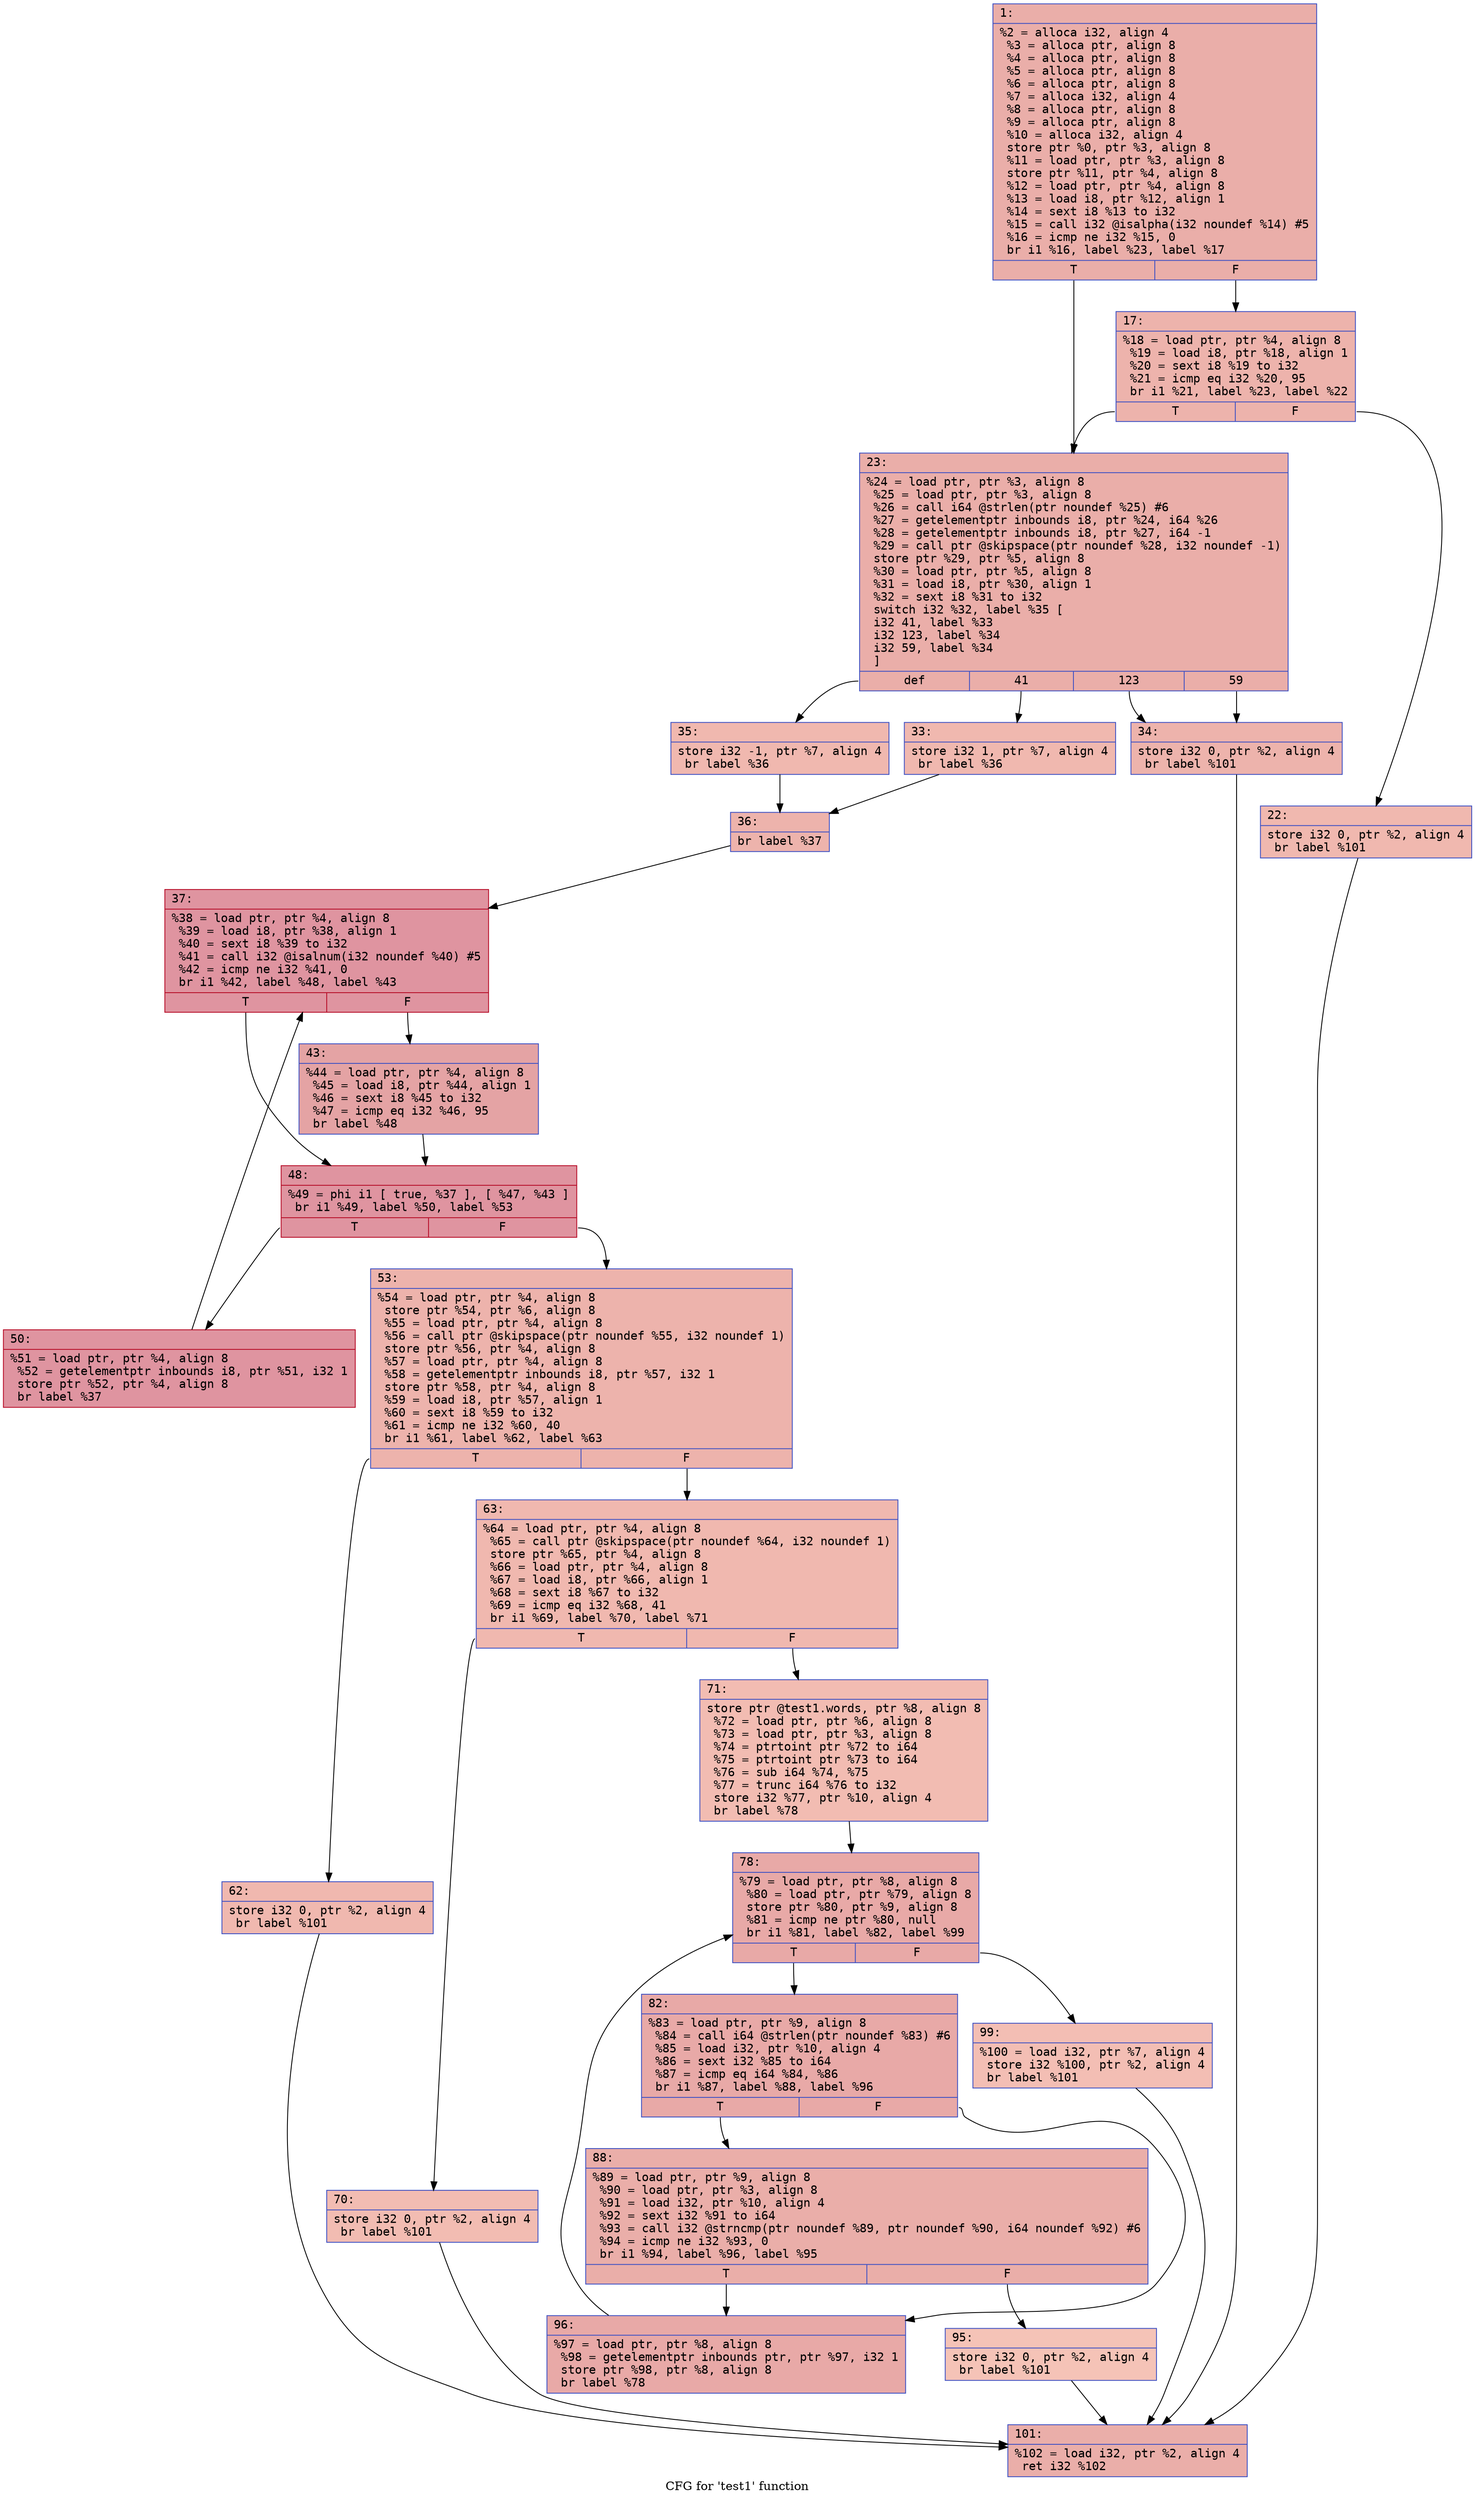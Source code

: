 digraph "CFG for 'test1' function" {
	label="CFG for 'test1' function";

	Node0x600000f0af30 [shape=record,color="#3d50c3ff", style=filled, fillcolor="#d0473d70" fontname="Courier",label="{1:\l|  %2 = alloca i32, align 4\l  %3 = alloca ptr, align 8\l  %4 = alloca ptr, align 8\l  %5 = alloca ptr, align 8\l  %6 = alloca ptr, align 8\l  %7 = alloca i32, align 4\l  %8 = alloca ptr, align 8\l  %9 = alloca ptr, align 8\l  %10 = alloca i32, align 4\l  store ptr %0, ptr %3, align 8\l  %11 = load ptr, ptr %3, align 8\l  store ptr %11, ptr %4, align 8\l  %12 = load ptr, ptr %4, align 8\l  %13 = load i8, ptr %12, align 1\l  %14 = sext i8 %13 to i32\l  %15 = call i32 @isalpha(i32 noundef %14) #5\l  %16 = icmp ne i32 %15, 0\l  br i1 %16, label %23, label %17\l|{<s0>T|<s1>F}}"];
	Node0x600000f0af30:s0 -> Node0x600000f0b020[tooltip="1 -> 23\nProbability 62.50%" ];
	Node0x600000f0af30:s1 -> Node0x600000f0af80[tooltip="1 -> 17\nProbability 37.50%" ];
	Node0x600000f0af80 [shape=record,color="#3d50c3ff", style=filled, fillcolor="#d6524470" fontname="Courier",label="{17:\l|  %18 = load ptr, ptr %4, align 8\l  %19 = load i8, ptr %18, align 1\l  %20 = sext i8 %19 to i32\l  %21 = icmp eq i32 %20, 95\l  br i1 %21, label %23, label %22\l|{<s0>T|<s1>F}}"];
	Node0x600000f0af80:s0 -> Node0x600000f0b020[tooltip="17 -> 23\nProbability 50.00%" ];
	Node0x600000f0af80:s1 -> Node0x600000f0afd0[tooltip="17 -> 22\nProbability 50.00%" ];
	Node0x600000f0afd0 [shape=record,color="#3d50c3ff", style=filled, fillcolor="#dc5d4a70" fontname="Courier",label="{22:\l|  store i32 0, ptr %2, align 4\l  br label %101\l}"];
	Node0x600000f0afd0 -> Node0x600000f0b660[tooltip="22 -> 101\nProbability 100.00%" ];
	Node0x600000f0b020 [shape=record,color="#3d50c3ff", style=filled, fillcolor="#d0473d70" fontname="Courier",label="{23:\l|  %24 = load ptr, ptr %3, align 8\l  %25 = load ptr, ptr %3, align 8\l  %26 = call i64 @strlen(ptr noundef %25) #6\l  %27 = getelementptr inbounds i8, ptr %24, i64 %26\l  %28 = getelementptr inbounds i8, ptr %27, i64 -1\l  %29 = call ptr @skipspace(ptr noundef %28, i32 noundef -1)\l  store ptr %29, ptr %5, align 8\l  %30 = load ptr, ptr %5, align 8\l  %31 = load i8, ptr %30, align 1\l  %32 = sext i8 %31 to i32\l  switch i32 %32, label %35 [\l    i32 41, label %33\l    i32 123, label %34\l    i32 59, label %34\l  ]\l|{<s0>def|<s1>41|<s2>123|<s3>59}}"];
	Node0x600000f0b020:s0 -> Node0x600000f0b110[tooltip="23 -> 35\nProbability 25.00%" ];
	Node0x600000f0b020:s1 -> Node0x600000f0b070[tooltip="23 -> 33\nProbability 25.00%" ];
	Node0x600000f0b020:s2 -> Node0x600000f0b0c0[tooltip="23 -> 34\nProbability 50.00%" ];
	Node0x600000f0b020:s3 -> Node0x600000f0b0c0[tooltip="23 -> 34\nProbability 50.00%" ];
	Node0x600000f0b070 [shape=record,color="#3d50c3ff", style=filled, fillcolor="#dc5d4a70" fontname="Courier",label="{33:\l|  store i32 1, ptr %7, align 4\l  br label %36\l}"];
	Node0x600000f0b070 -> Node0x600000f0b160[tooltip="33 -> 36\nProbability 100.00%" ];
	Node0x600000f0b0c0 [shape=record,color="#3d50c3ff", style=filled, fillcolor="#d6524470" fontname="Courier",label="{34:\l|  store i32 0, ptr %2, align 4\l  br label %101\l}"];
	Node0x600000f0b0c0 -> Node0x600000f0b660[tooltip="34 -> 101\nProbability 100.00%" ];
	Node0x600000f0b110 [shape=record,color="#3d50c3ff", style=filled, fillcolor="#dc5d4a70" fontname="Courier",label="{35:\l|  store i32 -1, ptr %7, align 4\l  br label %36\l}"];
	Node0x600000f0b110 -> Node0x600000f0b160[tooltip="35 -> 36\nProbability 100.00%" ];
	Node0x600000f0b160 [shape=record,color="#3d50c3ff", style=filled, fillcolor="#d6524470" fontname="Courier",label="{36:\l|  br label %37\l}"];
	Node0x600000f0b160 -> Node0x600000f0b1b0[tooltip="36 -> 37\nProbability 100.00%" ];
	Node0x600000f0b1b0 [shape=record,color="#b70d28ff", style=filled, fillcolor="#b70d2870" fontname="Courier",label="{37:\l|  %38 = load ptr, ptr %4, align 8\l  %39 = load i8, ptr %38, align 1\l  %40 = sext i8 %39 to i32\l  %41 = call i32 @isalnum(i32 noundef %40) #5\l  %42 = icmp ne i32 %41, 0\l  br i1 %42, label %48, label %43\l|{<s0>T|<s1>F}}"];
	Node0x600000f0b1b0:s0 -> Node0x600000f0b250[tooltip="37 -> 48\nProbability 62.50%" ];
	Node0x600000f0b1b0:s1 -> Node0x600000f0b200[tooltip="37 -> 43\nProbability 37.50%" ];
	Node0x600000f0b200 [shape=record,color="#3d50c3ff", style=filled, fillcolor="#c32e3170" fontname="Courier",label="{43:\l|  %44 = load ptr, ptr %4, align 8\l  %45 = load i8, ptr %44, align 1\l  %46 = sext i8 %45 to i32\l  %47 = icmp eq i32 %46, 95\l  br label %48\l}"];
	Node0x600000f0b200 -> Node0x600000f0b250[tooltip="43 -> 48\nProbability 100.00%" ];
	Node0x600000f0b250 [shape=record,color="#b70d28ff", style=filled, fillcolor="#b70d2870" fontname="Courier",label="{48:\l|  %49 = phi i1 [ true, %37 ], [ %47, %43 ]\l  br i1 %49, label %50, label %53\l|{<s0>T|<s1>F}}"];
	Node0x600000f0b250:s0 -> Node0x600000f0b2a0[tooltip="48 -> 50\nProbability 96.88%" ];
	Node0x600000f0b250:s1 -> Node0x600000f0b2f0[tooltip="48 -> 53\nProbability 3.12%" ];
	Node0x600000f0b2a0 [shape=record,color="#b70d28ff", style=filled, fillcolor="#b70d2870" fontname="Courier",label="{50:\l|  %51 = load ptr, ptr %4, align 8\l  %52 = getelementptr inbounds i8, ptr %51, i32 1\l  store ptr %52, ptr %4, align 8\l  br label %37\l}"];
	Node0x600000f0b2a0 -> Node0x600000f0b1b0[tooltip="50 -> 37\nProbability 100.00%" ];
	Node0x600000f0b2f0 [shape=record,color="#3d50c3ff", style=filled, fillcolor="#d6524470" fontname="Courier",label="{53:\l|  %54 = load ptr, ptr %4, align 8\l  store ptr %54, ptr %6, align 8\l  %55 = load ptr, ptr %4, align 8\l  %56 = call ptr @skipspace(ptr noundef %55, i32 noundef 1)\l  store ptr %56, ptr %4, align 8\l  %57 = load ptr, ptr %4, align 8\l  %58 = getelementptr inbounds i8, ptr %57, i32 1\l  store ptr %58, ptr %4, align 8\l  %59 = load i8, ptr %57, align 1\l  %60 = sext i8 %59 to i32\l  %61 = icmp ne i32 %60, 40\l  br i1 %61, label %62, label %63\l|{<s0>T|<s1>F}}"];
	Node0x600000f0b2f0:s0 -> Node0x600000f0b340[tooltip="53 -> 62\nProbability 50.00%" ];
	Node0x600000f0b2f0:s1 -> Node0x600000f0b390[tooltip="53 -> 63\nProbability 50.00%" ];
	Node0x600000f0b340 [shape=record,color="#3d50c3ff", style=filled, fillcolor="#dc5d4a70" fontname="Courier",label="{62:\l|  store i32 0, ptr %2, align 4\l  br label %101\l}"];
	Node0x600000f0b340 -> Node0x600000f0b660[tooltip="62 -> 101\nProbability 100.00%" ];
	Node0x600000f0b390 [shape=record,color="#3d50c3ff", style=filled, fillcolor="#dc5d4a70" fontname="Courier",label="{63:\l|  %64 = load ptr, ptr %4, align 8\l  %65 = call ptr @skipspace(ptr noundef %64, i32 noundef 1)\l  store ptr %65, ptr %4, align 8\l  %66 = load ptr, ptr %4, align 8\l  %67 = load i8, ptr %66, align 1\l  %68 = sext i8 %67 to i32\l  %69 = icmp eq i32 %68, 41\l  br i1 %69, label %70, label %71\l|{<s0>T|<s1>F}}"];
	Node0x600000f0b390:s0 -> Node0x600000f0b3e0[tooltip="63 -> 70\nProbability 50.00%" ];
	Node0x600000f0b390:s1 -> Node0x600000f0b430[tooltip="63 -> 71\nProbability 50.00%" ];
	Node0x600000f0b3e0 [shape=record,color="#3d50c3ff", style=filled, fillcolor="#e1675170" fontname="Courier",label="{70:\l|  store i32 0, ptr %2, align 4\l  br label %101\l}"];
	Node0x600000f0b3e0 -> Node0x600000f0b660[tooltip="70 -> 101\nProbability 100.00%" ];
	Node0x600000f0b430 [shape=record,color="#3d50c3ff", style=filled, fillcolor="#e1675170" fontname="Courier",label="{71:\l|  store ptr @test1.words, ptr %8, align 8\l  %72 = load ptr, ptr %6, align 8\l  %73 = load ptr, ptr %3, align 8\l  %74 = ptrtoint ptr %72 to i64\l  %75 = ptrtoint ptr %73 to i64\l  %76 = sub i64 %74, %75\l  %77 = trunc i64 %76 to i32\l  store i32 %77, ptr %10, align 4\l  br label %78\l}"];
	Node0x600000f0b430 -> Node0x600000f0b480[tooltip="71 -> 78\nProbability 100.00%" ];
	Node0x600000f0b480 [shape=record,color="#3d50c3ff", style=filled, fillcolor="#ca3b3770" fontname="Courier",label="{78:\l|  %79 = load ptr, ptr %8, align 8\l  %80 = load ptr, ptr %79, align 8\l  store ptr %80, ptr %9, align 8\l  %81 = icmp ne ptr %80, null\l  br i1 %81, label %82, label %99\l|{<s0>T|<s1>F}}"];
	Node0x600000f0b480:s0 -> Node0x600000f0b4d0[tooltip="78 -> 82\nProbability 96.88%" ];
	Node0x600000f0b480:s1 -> Node0x600000f0b610[tooltip="78 -> 99\nProbability 3.12%" ];
	Node0x600000f0b4d0 [shape=record,color="#3d50c3ff", style=filled, fillcolor="#ca3b3770" fontname="Courier",label="{82:\l|  %83 = load ptr, ptr %9, align 8\l  %84 = call i64 @strlen(ptr noundef %83) #6\l  %85 = load i32, ptr %10, align 4\l  %86 = sext i32 %85 to i64\l  %87 = icmp eq i64 %84, %86\l  br i1 %87, label %88, label %96\l|{<s0>T|<s1>F}}"];
	Node0x600000f0b4d0:s0 -> Node0x600000f0b520[tooltip="82 -> 88\nProbability 50.00%" ];
	Node0x600000f0b4d0:s1 -> Node0x600000f0b5c0[tooltip="82 -> 96\nProbability 50.00%" ];
	Node0x600000f0b520 [shape=record,color="#3d50c3ff", style=filled, fillcolor="#d0473d70" fontname="Courier",label="{88:\l|  %89 = load ptr, ptr %9, align 8\l  %90 = load ptr, ptr %3, align 8\l  %91 = load i32, ptr %10, align 4\l  %92 = sext i32 %91 to i64\l  %93 = call i32 @strncmp(ptr noundef %89, ptr noundef %90, i64 noundef %92) #6\l  %94 = icmp ne i32 %93, 0\l  br i1 %94, label %96, label %95\l|{<s0>T|<s1>F}}"];
	Node0x600000f0b520:s0 -> Node0x600000f0b5c0[tooltip="88 -> 96\nProbability 96.88%" ];
	Node0x600000f0b520:s1 -> Node0x600000f0b570[tooltip="88 -> 95\nProbability 3.12%" ];
	Node0x600000f0b570 [shape=record,color="#3d50c3ff", style=filled, fillcolor="#e8765c70" fontname="Courier",label="{95:\l|  store i32 0, ptr %2, align 4\l  br label %101\l}"];
	Node0x600000f0b570 -> Node0x600000f0b660[tooltip="95 -> 101\nProbability 100.00%" ];
	Node0x600000f0b5c0 [shape=record,color="#3d50c3ff", style=filled, fillcolor="#ca3b3770" fontname="Courier",label="{96:\l|  %97 = load ptr, ptr %8, align 8\l  %98 = getelementptr inbounds ptr, ptr %97, i32 1\l  store ptr %98, ptr %8, align 8\l  br label %78\l}"];
	Node0x600000f0b5c0 -> Node0x600000f0b480[tooltip="96 -> 78\nProbability 100.00%" ];
	Node0x600000f0b610 [shape=record,color="#3d50c3ff", style=filled, fillcolor="#e36c5570" fontname="Courier",label="{99:\l|  %100 = load i32, ptr %7, align 4\l  store i32 %100, ptr %2, align 4\l  br label %101\l}"];
	Node0x600000f0b610 -> Node0x600000f0b660[tooltip="99 -> 101\nProbability 100.00%" ];
	Node0x600000f0b660 [shape=record,color="#3d50c3ff", style=filled, fillcolor="#d0473d70" fontname="Courier",label="{101:\l|  %102 = load i32, ptr %2, align 4\l  ret i32 %102\l}"];
}
